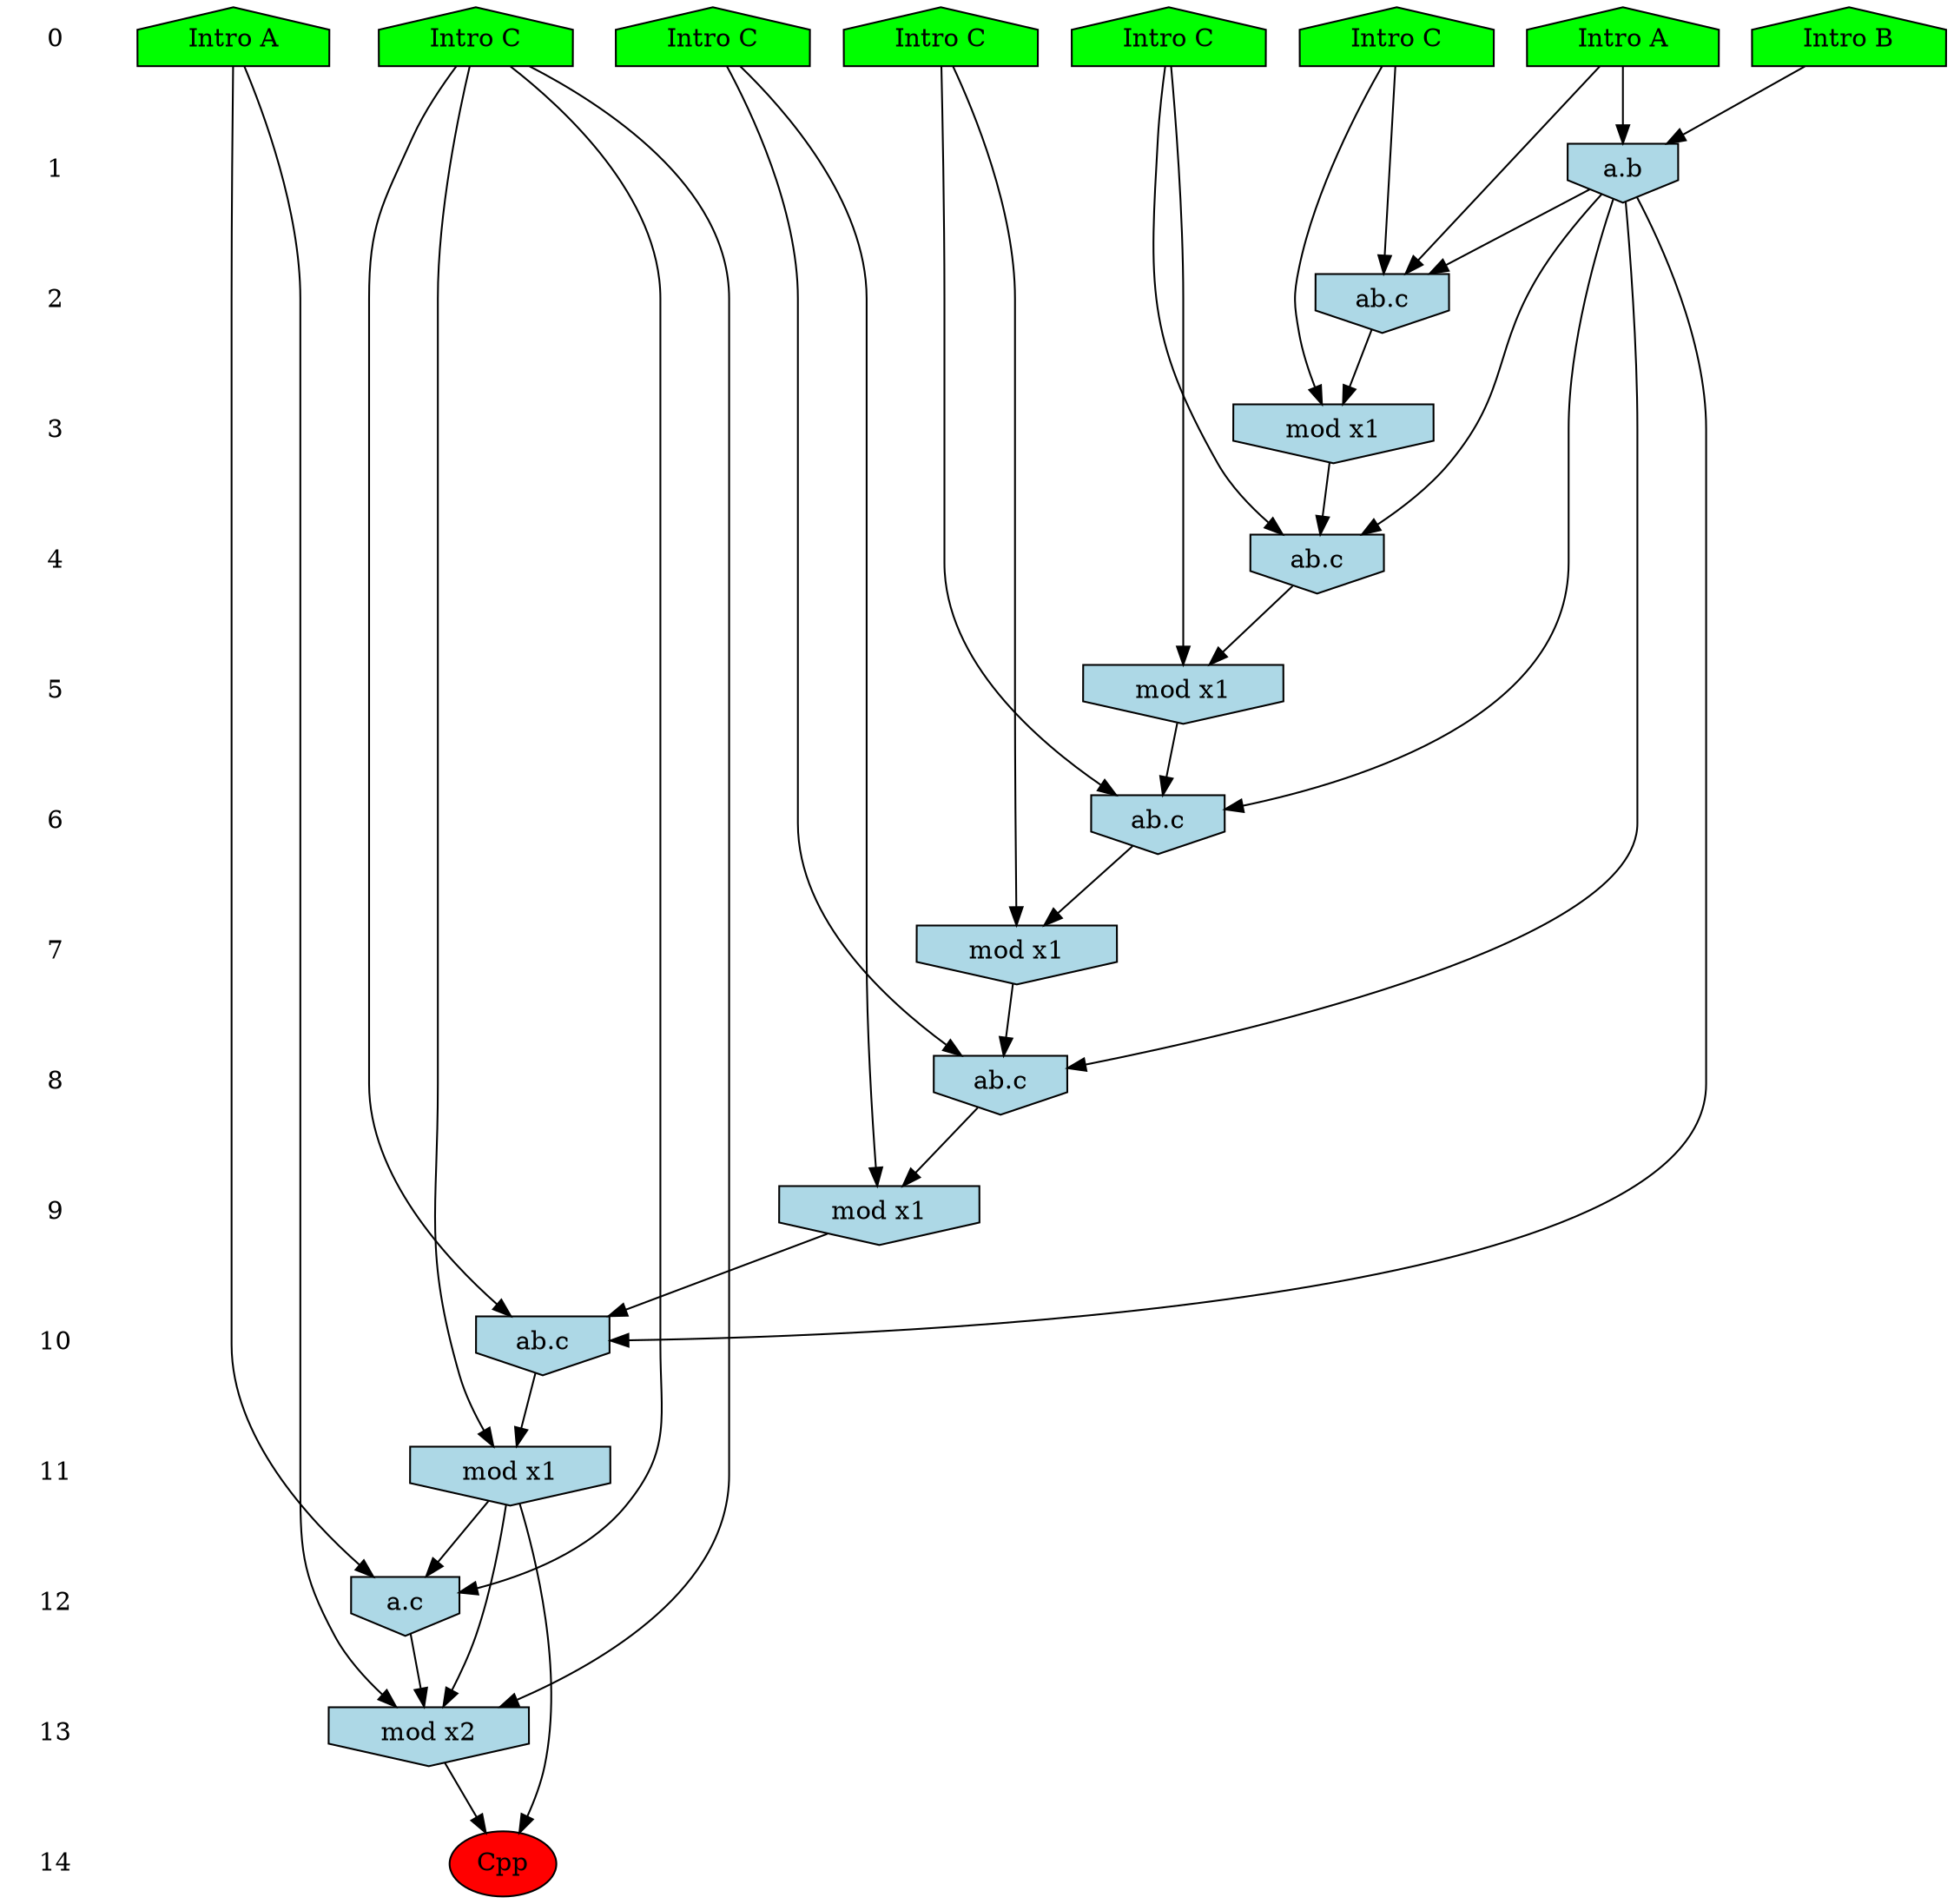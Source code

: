 /* Compression of 17 causal flows obtained in average at 1.383480E+01 t.u */
/* Compressed causal flows were: [1293;1698;1747;1753;1777;1818;1865;1983;1997;1998;2360;2392;2568;2570;2621;3245;3650] */
digraph G{
 ranksep=.5 ; 
{ rank = same ; "0" [shape=plaintext] ; node_1 [label ="Intro A", shape=house, style=filled, fillcolor=green] ;
node_2 [label ="Intro A", shape=house, style=filled, fillcolor=green] ;
node_3 [label ="Intro B", shape=house, style=filled, fillcolor=green] ;
node_4 [label ="Intro C", shape=house, style=filled, fillcolor=green] ;
node_5 [label ="Intro C", shape=house, style=filled, fillcolor=green] ;
node_6 [label ="Intro C", shape=house, style=filled, fillcolor=green] ;
node_7 [label ="Intro C", shape=house, style=filled, fillcolor=green] ;
node_8 [label ="Intro C", shape=house, style=filled, fillcolor=green] ;
}
{ rank = same ; "1" [shape=plaintext] ; node_9 [label="a.b", shape=invhouse, style=filled, fillcolor = lightblue] ;
}
{ rank = same ; "2" [shape=plaintext] ; node_10 [label="ab.c", shape=invhouse, style=filled, fillcolor = lightblue] ;
}
{ rank = same ; "3" [shape=plaintext] ; node_11 [label="mod x1", shape=invhouse, style=filled, fillcolor = lightblue] ;
}
{ rank = same ; "4" [shape=plaintext] ; node_12 [label="ab.c", shape=invhouse, style=filled, fillcolor = lightblue] ;
}
{ rank = same ; "5" [shape=plaintext] ; node_13 [label="mod x1", shape=invhouse, style=filled, fillcolor = lightblue] ;
}
{ rank = same ; "6" [shape=plaintext] ; node_14 [label="ab.c", shape=invhouse, style=filled, fillcolor = lightblue] ;
}
{ rank = same ; "7" [shape=plaintext] ; node_15 [label="mod x1", shape=invhouse, style=filled, fillcolor = lightblue] ;
}
{ rank = same ; "8" [shape=plaintext] ; node_16 [label="ab.c", shape=invhouse, style=filled, fillcolor = lightblue] ;
}
{ rank = same ; "9" [shape=plaintext] ; node_17 [label="mod x1", shape=invhouse, style=filled, fillcolor = lightblue] ;
}
{ rank = same ; "10" [shape=plaintext] ; node_18 [label="ab.c", shape=invhouse, style=filled, fillcolor = lightblue] ;
}
{ rank = same ; "11" [shape=plaintext] ; node_19 [label="mod x1", shape=invhouse, style=filled, fillcolor = lightblue] ;
}
{ rank = same ; "12" [shape=plaintext] ; node_20 [label="a.c", shape=invhouse, style=filled, fillcolor = lightblue] ;
}
{ rank = same ; "13" [shape=plaintext] ; node_21 [label="mod x2", shape=invhouse, style=filled, fillcolor = lightblue] ;
}
{ rank = same ; "14" [shape=plaintext] ; node_22 [label ="Cpp", style=filled, fillcolor=red] ;
}
"0" -> "1" [style="invis"]; 
"1" -> "2" [style="invis"]; 
"2" -> "3" [style="invis"]; 
"3" -> "4" [style="invis"]; 
"4" -> "5" [style="invis"]; 
"5" -> "6" [style="invis"]; 
"6" -> "7" [style="invis"]; 
"7" -> "8" [style="invis"]; 
"8" -> "9" [style="invis"]; 
"9" -> "10" [style="invis"]; 
"10" -> "11" [style="invis"]; 
"11" -> "12" [style="invis"]; 
"12" -> "13" [style="invis"]; 
"13" -> "14" [style="invis"]; 
node_2 -> node_9
node_3 -> node_9
node_2 -> node_10
node_6 -> node_10
node_9 -> node_10
node_6 -> node_11
node_10 -> node_11
node_5 -> node_12
node_9 -> node_12
node_11 -> node_12
node_5 -> node_13
node_12 -> node_13
node_4 -> node_14
node_9 -> node_14
node_13 -> node_14
node_4 -> node_15
node_14 -> node_15
node_7 -> node_16
node_9 -> node_16
node_15 -> node_16
node_7 -> node_17
node_16 -> node_17
node_8 -> node_18
node_9 -> node_18
node_17 -> node_18
node_8 -> node_19
node_18 -> node_19
node_1 -> node_20
node_8 -> node_20
node_19 -> node_20
node_1 -> node_21
node_8 -> node_21
node_19 -> node_21
node_20 -> node_21
node_19 -> node_22
node_21 -> node_22
}
/*
 Dot generation time: 0.000106
*/
